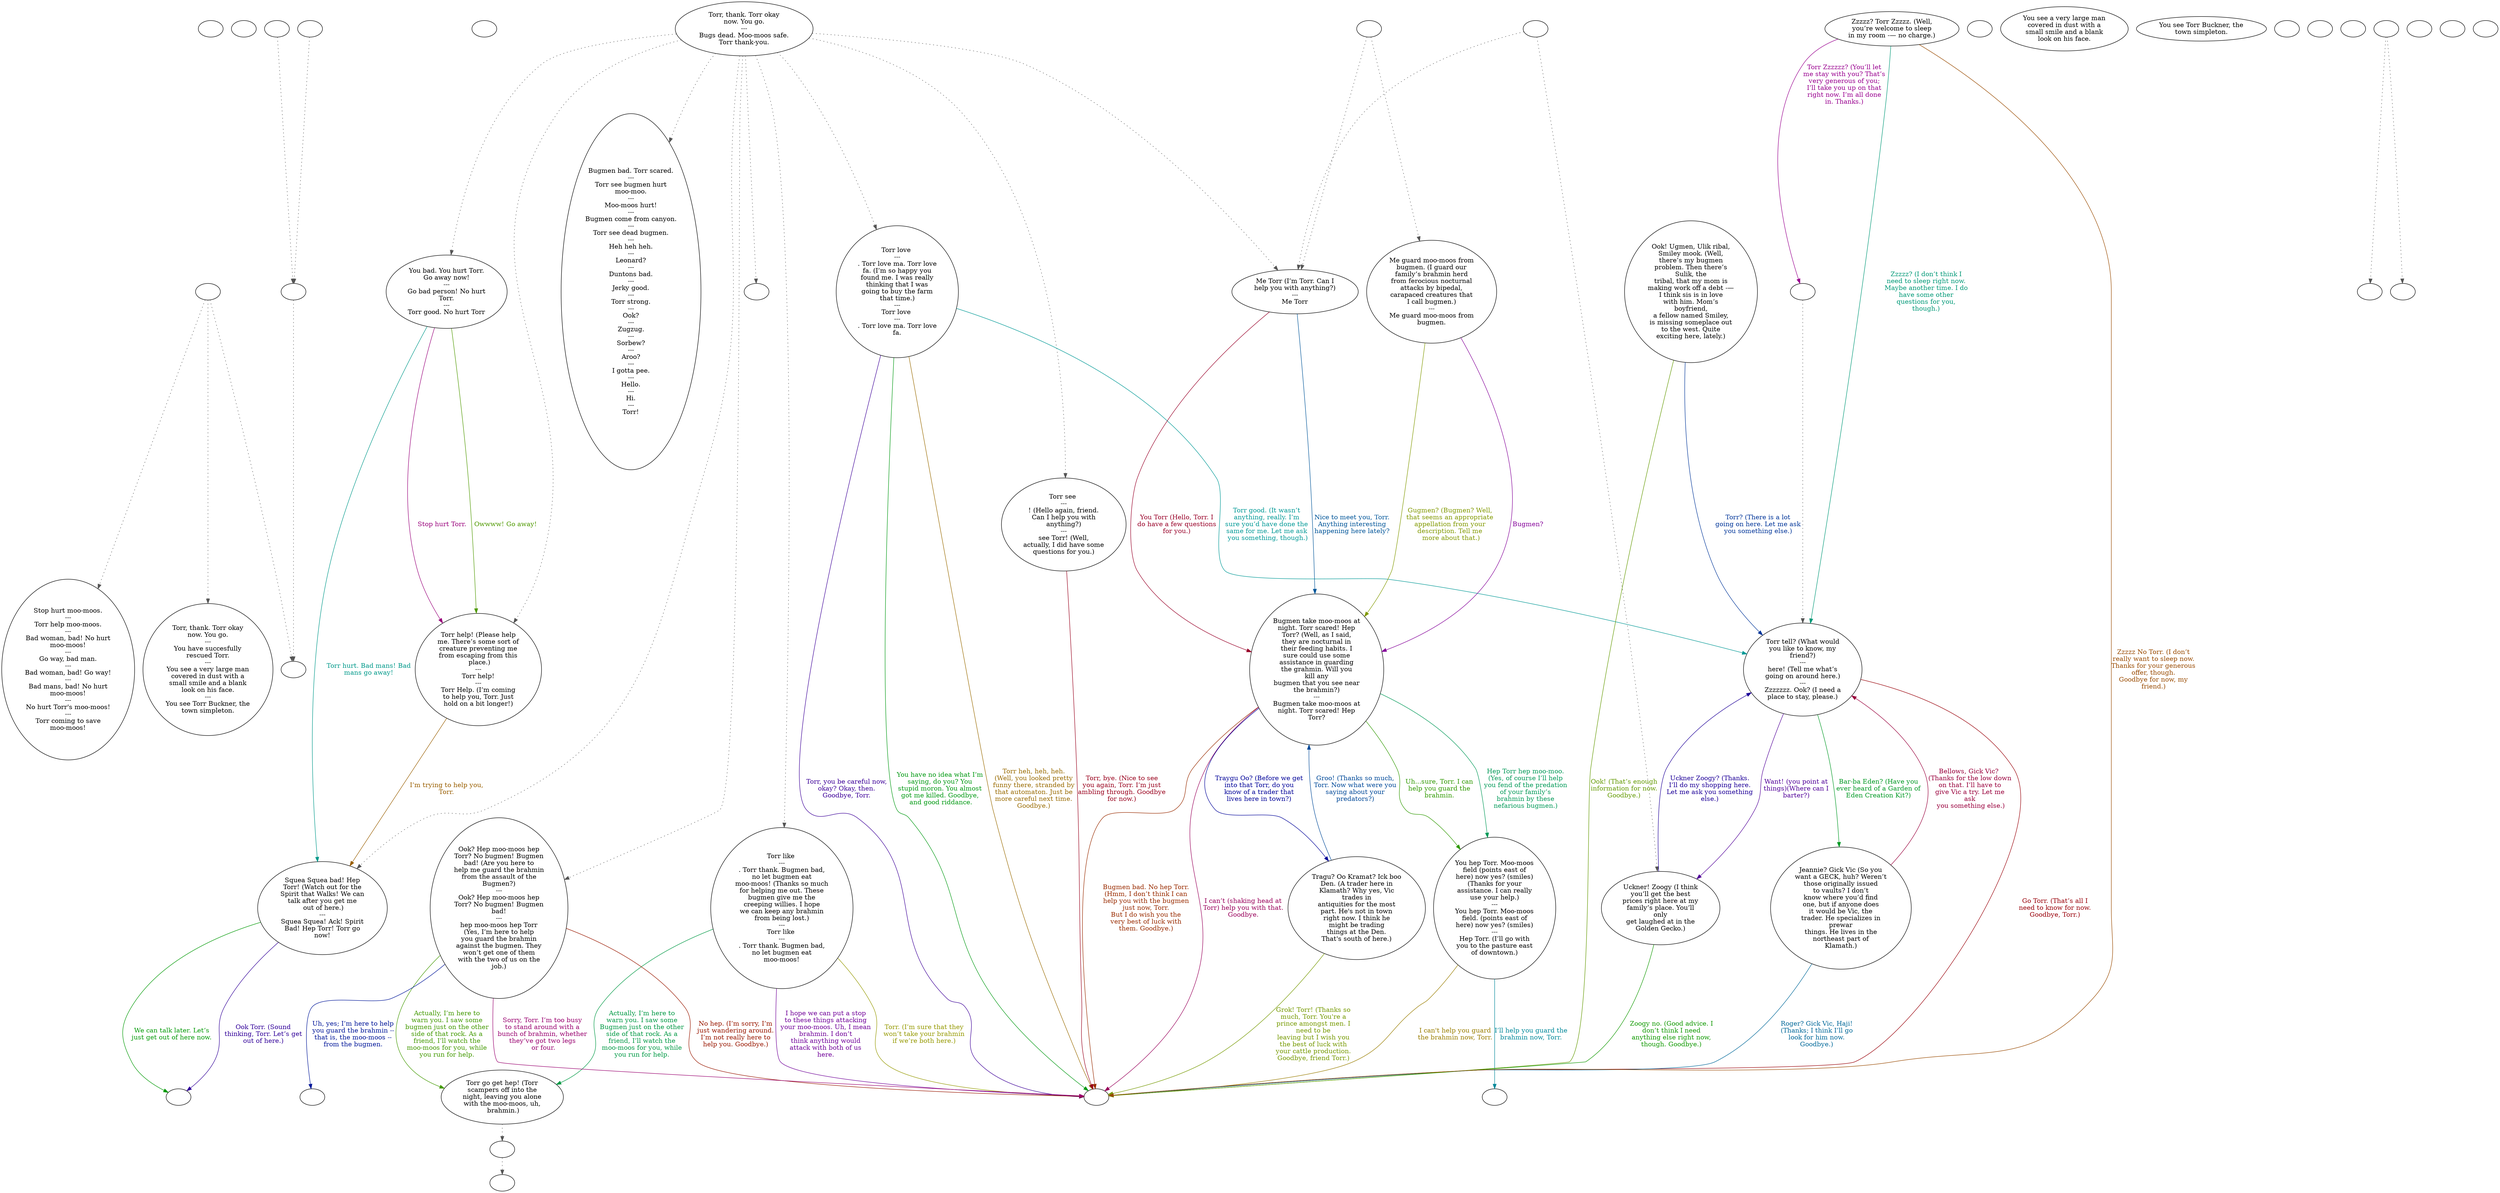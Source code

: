 digraph KCTORR {
  "checkPartyMembersNearDoor" [style=filled       fillcolor="#FFFFFF"       color="#000000"]
  "checkPartyMembersNearDoor" [label=""]
  "start" [style=filled       fillcolor="#FFFFFF"       color="#000000"]
  "start" [label=""]
  "critter_p_proc" [style=filled       fillcolor="#FFFFFF"       color="#000000"]
  "critter_p_proc" -> "rustle_status" [style=dotted color="#555555"]
  "critter_p_proc" -> "Node021" [style=dotted color="#555555"]
  "critter_p_proc" -> "leave_player" [style=dotted color="#555555"]
  "critter_p_proc" [label=""]
  "pickup_p_proc" [style=filled       fillcolor="#FFFFFF"       color="#000000"]
  "pickup_p_proc" [label=""]
  "talk_p_proc" [style=filled       fillcolor="#FFFFFF"       color="#000000"]
  "talk_p_proc" -> "Node998" [style=dotted color="#555555"]
  "talk_p_proc" -> "Node015" [style=dotted color="#555555"]
  "talk_p_proc" -> "Node002" [style=dotted color="#555555"]
  "talk_p_proc" -> "Node003" [style=dotted color="#555555"]
  "talk_p_proc" -> "Node001" [style=dotted color="#555555"]
  "talk_p_proc" -> "Node004" [style=dotted color="#555555"]
  "talk_p_proc" -> "Node017" [style=dotted color="#555555"]
  "talk_p_proc" -> "Node016" [style=dotted color="#555555"]
  "talk_p_proc" -> "Node013" [style=dotted color="#555555"]
  "talk_p_proc" -> "Node014" [style=dotted color="#555555"]
  "talk_p_proc" [label="Torr, thank. Torr okay\nnow. You go.\n---\nBugs dead. Moo-moos safe.\nTorr thank-you."]
  "destroy_p_proc" [style=filled       fillcolor="#FFFFFF"       color="#000000"]
  "destroy_p_proc" [label=""]
  "look_at_p_proc" [style=filled       fillcolor="#FFFFFF"       color="#000000"]
  "look_at_p_proc" [label="You see a very large man\ncovered in dust with a\nsmall smile and a blank\nlook on his face."]
  "description_p_proc" [style=filled       fillcolor="#FFFFFF"       color="#000000"]
  "description_p_proc" [label="You see Torr Buckner, the\ntown simpleton."]
  "use_skill_on_p_proc" [style=filled       fillcolor="#FFFFFF"       color="#000000"]
  "use_skill_on_p_proc" [label=""]
  "damage_p_proc" [style=filled       fillcolor="#FFFFFF"       color="#000000"]
  "damage_p_proc" [label=""]
  "map_enter_p_proc" [style=filled       fillcolor="#FFFFFF"       color="#000000"]
  "map_enter_p_proc" -> "set_critter" [style=dotted color="#555555"]
  "map_enter_p_proc" [label=""]
  "map_exit_p_proc" [style=filled       fillcolor="#FFFFFF"       color="#000000"]
  "map_exit_p_proc" -> "set_critter" [style=dotted color="#555555"]
  "map_exit_p_proc" [label=""]
  "map_update_p_proc" [style=filled       fillcolor="#FFFFFF"       color="#000000"]
  "map_update_p_proc" [label=""]
  "timed_event_p_proc" [style=filled       fillcolor="#FFFFFF"       color="#000000"]
  "timed_event_p_proc" -> "scamperb" [style=dotted color="#555555"]
  "timed_event_p_proc" -> "scamperc" [style=dotted color="#555555"]
  "timed_event_p_proc" [label=""]
  "push_p_proc" [style=filled       fillcolor="#FFFFFF"       color="#000000"]
  "push_p_proc" [label=""]
  "rustle_status" [style=filled       fillcolor="#FFFFFF"       color="#000000"]
  "rustle_status" [label=""]
  "set_critter" [style=filled       fillcolor="#FFFFFF"       color="#000000"]
  "set_critter" -> "rustle_status" [style=dotted color="#555555"]
  "set_critter" [label=""]
  "leave_player" [style=filled       fillcolor="#FFFFFF"       color="#000000"]
  "leave_player" [label="Torr, thank. Torr okay\nnow. You go.\n---\nYou have succesfully\nrescued Torr.\n---\nYou see a very large man\ncovered in dust with a\nsmall smile and a blank\nlook on his face.\n---\nYou see Torr Buckner, the\ntown simpleton."]
  "scampera" [style=filled       fillcolor="#FFFFFF"       color="#000000"]
  "scampera" [label=""]
  "scamperb" [style=filled       fillcolor="#FFFFFF"       color="#000000"]
  "scamperb" [label=""]
  "scamperc" [style=filled       fillcolor="#FFFFFF"       color="#000000"]
  "scamperc" [label=""]
  "Node910" [style=filled       fillcolor="#FFFFFF"       color="#000000"]
  "Node910" -> "Node008" [style=dotted color="#555555"]
  "Node910" [label=""]
  "Node920" [style=filled       fillcolor="#FFFFFF"       color="#000000"]
  "Node920" -> "Node011" [style=dotted color="#555555"]
  "Node920" -> "Node004" [style=dotted color="#555555"]
  "Node920" [label=""]
  "Node930" [style=filled       fillcolor="#FFFFFF"       color="#000000"]
  "Node930" -> "scampera" [style=dotted color="#555555"]
  "Node930" [label=""]
  "Node940" [style=filled       fillcolor="#FFFFFF"       color="#000000"]
  "Node940" [label=""]
  "Node995" [style=filled       fillcolor="#FFFFFF"       color="#000000"]
  "Node995" [label=""]
  "Node996" [style=filled       fillcolor="#FFFFFF"       color="#000000"]
  "Node996" [label=""]
  "Node997" [style=filled       fillcolor="#FFFFFF"       color="#000000"]
  "Node997" -> "Node004" [style=dotted color="#555555"]
  "Node997" -> "Node005" [style=dotted color="#555555"]
  "Node997" [label=""]
  "Node998" [style=filled       fillcolor="#FFFFFF"       color="#000000"]
  "Node998" [label=""]
  "Node999" [style=filled       fillcolor="#FFFFFF"       color="#000000"]
  "Node999" [label=""]
  "Node001" [style=filled       fillcolor="#FFFFFF"       color="#000000"]
  "Node001" [label="You bad. You hurt Torr.\nGo away now!\n---\nGo bad person! No hurt\nTorr.\n---\nTorr good. No hurt Torr"]
  "Node001" -> "Node002" [label="Owwww! Go away!" color="#4E9900" fontcolor="#4E9900"]
  "Node001" -> "Node002" [label="Stop hurt Torr." color="#99007B" fontcolor="#99007B"]
  "Node001" -> "Node003" [label="Torr hurt. Bad mans! Bad\nmans go away!" color="#00998A" fontcolor="#00998A"]
  "Node002" [style=filled       fillcolor="#FFFFFF"       color="#000000"]
  "Node002" [label="Torr help! (Please help\nme. There’s some sort of\ncreature preventing me\nfrom escaping from this\n place.)\n---\nTorr help!\n---\nTorr Help. (I’m coming\nto help you, Torr. Just\nhold on a bit longer!)"]
  "Node002" -> "Node003" [label="I’m trying to help you,\nTorr." color="#995E00" fontcolor="#995E00"]
  "Node003" [style=filled       fillcolor="#FFFFFF"       color="#000000"]
  "Node003" [label="Squea Squea bad! Hep\nTorr! (Watch out for the\nSpirit that Walks! We can\ntalk after you get me\n out of here.)\n---\nSquea Squea! Ack! Spirit\nBad! Hep Torr! Torr go\nnow!"]
  "Node003" -> "Node940" [label="Ook Torr. (Sound\nthinking, Torr. Let’s get\nout of here.)" color="#310099" fontcolor="#310099"]
  "Node003" -> "Node940" [label="We can talk later. Let’s\njust get out of here now." color="#009904" fontcolor="#009904"]
  "Node004" [style=filled       fillcolor="#FFFFFF"       color="#000000"]
  "Node004" [label="Me Torr (I’m Torr. Can I\nhelp you with anything?)\n---\nMe Torr"]
  "Node004" -> "Node006" [label="You Torr (Hello, Torr. I\ndo have a few questions\nfor you.)" color="#990028" fontcolor="#990028"]
  "Node004" -> "Node006" [label="Nice to meet you, Torr.\nAnything interesting\nhappening here lately?" color="#005599" fontcolor="#005599"]
  "Node005" [style=filled       fillcolor="#FFFFFF"       color="#000000"]
  "Node005" [label="Me guard moo-moos from\nbugmen. (I guard our\nfamily’s brahmin herd\nfrom ferocious nocturnal\nattacks by bipedal,\ncarapaced creatures that\nI call bugmen.)\n---\nMe guard moo-moos from\nbugmen."]
  "Node005" -> "Node006" [label="Gugmen? (Bugmen? Well,\nthat seems an appropriate\nappellation from your\ndescription. Tell me\n more about that.)" color="#819900" fontcolor="#819900"]
  "Node005" -> "Node006" [label="Bugmen?" color="#840099" fontcolor="#840099"]
  "Node006" [style=filled       fillcolor="#FFFFFF"       color="#000000"]
  "Node006" [label="Bugmen take moo-moos at\nnight. Torr scared! Hep\nTorr? (Well, as I said,\nthey are nocturnal in\ntheir feeding habits. I\nsure could use some\nassistance in guarding\nthe grahmin. Will you\nkill any\nbugmen that you see near\nthe brahmin?)\n---\nBugmen take moo-moos at\nnight. Torr scared! Hep\nTorr?"]
  "Node006" -> "Node007" [label="Hep Torr hep moo-moo.\n(Yes, of course I’ll help\nyou fend of the predation\nof your family’s\nbrahmin by these\nnefarious bugmen.)" color="#009957" fontcolor="#009957"]
  "Node006" -> "Node999" [label="Bugmen bad. No hep Torr.\n(Hmm, I don’t think I can\nhelp you with the bugmen\njust now, Torr.\nBut I do wish you the\nvery best of luck with\nthem. Goodbye.)" color="#992B00" fontcolor="#992B00"]
  "Node006" -> "Node031" [label="Traygu Oo? (Before we get\ninto that Torr, do you\nknow of a trader that\nlives here in town?)" color="#000299" fontcolor="#000299"]
  "Node006" -> "Node007" [label="Uh...sure, Torr. I can\nhelp you guard the\nbrahmin." color="#2F9900" fontcolor="#2F9900"]
  "Node006" -> "Node999" [label="I can’t (shaking head at\nTorr) help you with that.\nGoodbye." color="#99005B" fontcolor="#99005B"]
  "Node007" [style=filled       fillcolor="#FFFFFF"       color="#000000"]
  "Node007" [label="You hep Torr. Moo-moos\nfield (points east of\nhere) now yes? (smiles)\n(Thanks for your\nassistance. I can really\nuse your help.)\n---\nYou hep Torr. Moo-moos\nfield. (points east of\nhere) now yes? (smiles)\n---\nHep Torr. (I’ll go with\nyou to the pasture east\nof downtown.)"]
  "Node007" -> "Node020" [label="I’ll help you guard the\nbrahmin now, Torr." color="#008899" fontcolor="#008899"]
  "Node007" -> "Node999" [label="I can't help you guard\nthe brahmin now, Torr." color="#997D00" fontcolor="#997D00"]
  "Node008" [style=filled       fillcolor="#FFFFFF"       color="#000000"]
  "Node008" [label="Torr tell? (What would\nyou like to know, my\nfriend?)\n---\nhere! (Tell me what’s\ngoing on around here.)\n---\nZzzzzzz. Ook? (I need a\nplace to stay, please.)"]
  "Node008" -> "Node011" [label="Want! (you point at\nthings)(Where can I\nbarter?)" color="#510099" fontcolor="#510099"]
  "Node008" -> "Node012" [label="Bar-ba Eden? (Have you\never heard of a Garden of\nEden Creation Kit?)" color="#009924" fontcolor="#009924"]
  "Node008" -> "Node999" [label="Go Torr. (That’s all I\nneed to know for now.\nGoodbye, Torr.)" color="#990009" fontcolor="#990009"]
  "Node009" [style=filled       fillcolor="#FFFFFF"       color="#000000"]
  "Node009" [label="Ook! Ugmen, Ulik ribal,\nSmiley mook. (Well,\nthere’s my bugmen\nproblem. Then there’s\nSulik, the\ntribal, that my mom is\nmaking work off a debt -—\nI think sis is in love\nwith him. Mom’s\nboyfriend,\na fellow named Smiley,\nis missing someplace out\nto the west. Quite\nexciting here, lately.)"]
  "Node009" -> "Node008" [label="Torr? (There is a lot\ngoing on here. Let me ask\nyou something else.)" color="#003599" fontcolor="#003599"]
  "Node009" -> "Node999" [label="Ook! (That’s enough\ninformation for now.\nGoodbye.)" color="#629900" fontcolor="#629900"]
  "Node010" [style=filled       fillcolor="#FFFFFF"       color="#000000"]
  "Node010" [label="Zzzzz? Torr Zzzzz. (Well,\nyou’re welcome to sleep\nin my room -— no charge.)"]
  "Node010" -> "Node910" [label="Torr Zzzzzz? (You’ll let\nme stay with you? That’s\nvery generous of you;\nI’ll take you up on that\nright now. I’m all done\nin. Thanks.)" color="#99008F" fontcolor="#99008F"]
  "Node010" -> "Node008" [label="Zzzzz? (I don’t think I\nneed to sleep right now.\nMaybe another time. I do\nhave some other\nquestions for you,\nthough.)" color="#009977" fontcolor="#009977"]
  "Node010" -> "Node999" [label="Zzzzz No Torr. (I don’t\nreally want to sleep now.\nThanks for your generous\noffer, though.\nGoodbye for now, my\nfriend.)" color="#994A00" fontcolor="#994A00"]
  "Node011" [style=filled       fillcolor="#FFFFFF"       color="#000000"]
  "Node011" [label="Uckner! Zoogy (I think\nyou’ll get the best\nprices right here at my\nfamily’s place. You’ll\nonly\nget laughed at in the\nGolden Gecko.)"]
  "Node011" -> "Node008" [label="Uckner Zoogy? (Thanks.\nI’ll do my shopping here.\nLet me ask you something\nelse.)" color="#1E0099" fontcolor="#1E0099"]
  "Node011" -> "Node999" [label="Zoogy no. (Good advice. I\ndon’t think I need\nanything else right now,\nthough. Goodbye.)" color="#0F9900" fontcolor="#0F9900"]
  "Node012" [style=filled       fillcolor="#FFFFFF"       color="#000000"]
  "Node012" [label="Jeannie? Gick Vic (So you\nwant a GECK, huh? Weren’t\nthose originally issued\nto vaults? I don’t\nknow where you’d find\none, but if anyone does\nit would be Vic, the\ntrader. He specializes in\nprewar\nthings. He lives in the\nnortheast part of\nKlamath.)"]
  "Node012" -> "Node008" [label="Bellows, Gick Vic? \n(Thanks for the low down\non that. I’ll have to\ngive Vic a try. Let me\nask\n you something else.)" color="#99003C" fontcolor="#99003C"]
  "Node012" -> "Node999" [label="Roger? Gick Vic, Haji!\n(Thanks; I think I’ll go\nlook for him now.\nGoodbye.)" color="#006899" fontcolor="#006899"]
  "Node013" [style=filled       fillcolor="#FFFFFF"       color="#000000"]
  "Node013" [label="Torr like \n---\n. Torr thank. Bugmen bad,\nno let bugmen eat\nmoo-moos! (Thanks so much\nfor helping me out. These\nbugmen give me the\ncreeping willies. I hope\nwe can keep any brahmin\nfrom being lost.)\n---\nTorr like \n---\n. Torr thank. Bugmen bad,\nno let bugmen eat\nmoo-moos!"]
  "Node013" -> "Node999" [label="Torr. (I’m sure that they\nwon’t take your brahmin\nif we’re both here.)" color="#959900" fontcolor="#959900"]
  "Node013" -> "Node999" [label="I hope we can put a stop\nto these things attacking\nyour moo-moos. Uh, I mean\nbrahmin. I don’t\nthink anything would\nattack with both of us\nhere." color="#700099" fontcolor="#700099"]
  "Node013" -> "Node018" [label="Actually, I’m here to\nwarn you. I saw some\nBugmen just on the other\nside of that rock. As a\nfriend, I’ll watch the\nmoo-moos for you, while\nyou run for help." color="#009944" fontcolor="#009944"]
  "Node014" [style=filled       fillcolor="#FFFFFF"       color="#000000"]
  "Node014" [label="Ook? Hep moo-moos hep\nTorr? No bugmen! Bugmen\nbad! (Are you here to\nhelp me guard the brahmin\nfrom the assault of the\nBugmen?)\n---\nOok? Hep moo-moos hep\nTorr? No bugmen! Bugmen\nbad!\n---\nhep moo-moos hep Torr\n(Yes, I’m here to help\nyou guard the brahmin\nagainst the bugmen. They\nwon’t get one of them\nwith the two of us on the\njob.)"]
  "Node014" -> "Node999" [label="No hep. (I’m sorry, I’m\njust wandering around.\nI’m not really here to\nhelp you. Goodbye.)" color="#991700" fontcolor="#991700"]
  "Node014" -> "Node915" [label="Uh, yes; I’m here to help\nyou guard the brahmin --\nthat is, the moo-moos --\nfrom the bugmen." color="#001699" fontcolor="#001699"]
  "Node014" -> "Node018" [label="Actually, I’m here to\nwarn you. I saw some\nbugmen just on the other\nside of that rock. As a\nfriend, I’ll watch the\nmoo-moos for you, while\nyou run for help." color="#429900" fontcolor="#429900"]
  "Node014" -> "Node999" [label="Sorry, Torr. I’m too busy\nto stand around with a\nbunch of brahmin, whether\nthey’ve got two legs\n or four." color="#99006F" fontcolor="#99006F"]
  "Node015" [style=filled       fillcolor="#FFFFFF"       color="#000000"]
  "Node015" [label="Torr love \n---\n. Torr love ma. Torr love\nfa. (I’m so happy you\nfound me. I was really\nthinking that I was\ngoing to buy the farm\nthat time.)\n---\nTorr love \n---\n. Torr love ma. Torr love\nfa."]
  "Node015" -> "Node008" [label="Torr good. (It wasn’t\nanything, really. I’m\nsure you’d have done the\nsame for me. Let me ask\n you something, though.)" color="#009996" fontcolor="#009996"]
  "Node015" -> "Node999" [label="Torr heh, heh, heh.\n(Well, you looked pretty\nfunny there, stranded by\nthat automaton. Just be\nmore careful next time.\nGoodbye.)" color="#996A00" fontcolor="#996A00"]
  "Node015" -> "Node999" [label="Torr, you be careful now,\nokay? Okay, then.\nGoodbye, Torr." color="#3D0099" fontcolor="#3D0099"]
  "Node015" -> "Node999" [label="You have no idea what I’m\nsaying, do you? You\nstupid moron. You almost\ngot me killed. Goodbye,\n and good riddance." color="#009911" fontcolor="#009911"]
  "Node016" [style=filled       fillcolor="#FFFFFF"       color="#000000"]
  "Node016" [label="Bugmen bad. Torr scared.\n---\nTorr see bugmen hurt\nmoo-moo.\n---\nMoo-moos hurt!\n---\nBugmen come from canyon.\n---\nTorr see dead bugmen.\n---\nHeh heh heh.\n---\nLeonard?\n---\nDuntons bad.\n---\nJerky good.\n---\nTorr strong.\n---\nOok?\n---\nZugzug.\n---\nSorbew?\n---\nAroo?\n---\nI gotta pee.\n---\nHello.\n---\nHi.\n---\nTorr!"]
  "Node017" [style=filled       fillcolor="#FFFFFF"       color="#000000"]
  "Node017" [label="Torr see \n---\n! (Hello again, friend.\nCan I help you with\nanything?)\n---\nsee Torr! (Well,\nactually, I did have some\nquestions for you.)"]
  "Node017" -> "Node999" [label="Torr, bye. (Nice to see\nyou again, Torr. I’m just\nambling through. Goodbye\nfor now.)" color="#99001C" fontcolor="#99001C"]
  "Node018" [style=filled       fillcolor="#FFFFFF"       color="#000000"]
  "Node018" -> "Node930" [style=dotted color="#555555"]
  "Node018" [label="Torr go get hep! (Torr\nscampers off into the\nnight, leaving you alone\nwith the moo-moos, uh,\n brahmin.)"]
  "Node020" [style=filled       fillcolor="#FFFFFF"       color="#000000"]
  "Node020" [label=""]
  "Node021" [style=filled       fillcolor="#FFFFFF"       color="#000000"]
  "Node021" [label="Stop hurt moo-moos.\n---\nTorr help moo-moos.\n---\nBad woman, bad! No hurt\nmoo-moos!\n---\nGo way, bad man.\n---\nBad woman, bad! Go way!\n---\nBad mans, bad! No hurt\nmoo-moos!\n---\nNo hurt Torr's moo-moos!\n---\nTorr coming to save\nmoo-moos!"]
  "Node031" [style=filled       fillcolor="#FFFFFF"       color="#000000"]
  "Node031" [label="Tragu? Oo Kramat? Ick boo\nDen. (A trader here in\nKlamath? Why yes, Vic\ntrades in\nantiquities for the most\npart. He's not in town\nright now. I think he\nmight be trading\nthings at the Den.\nThat's south of here.)"]
  "Node031" -> "Node006" [label="Groo! (Thanks so much,\nTorr. Now what were you\nsaying about your\npredators?)" color="#004999" fontcolor="#004999"]
  "Node031" -> "Node999" [label="Grok! Torr! (Thanks so\nmuch, Torr. You're a\nprince amongst men. I\nneed to be\nleaving but I wish you\nthe best of luck with\nyour cattle production.\nGoodbye, friend Torr.)" color="#759900" fontcolor="#759900"]
  "Node915" [style=filled       fillcolor="#FFFFFF"       color="#000000"]
  "Node915" [label=""]
}